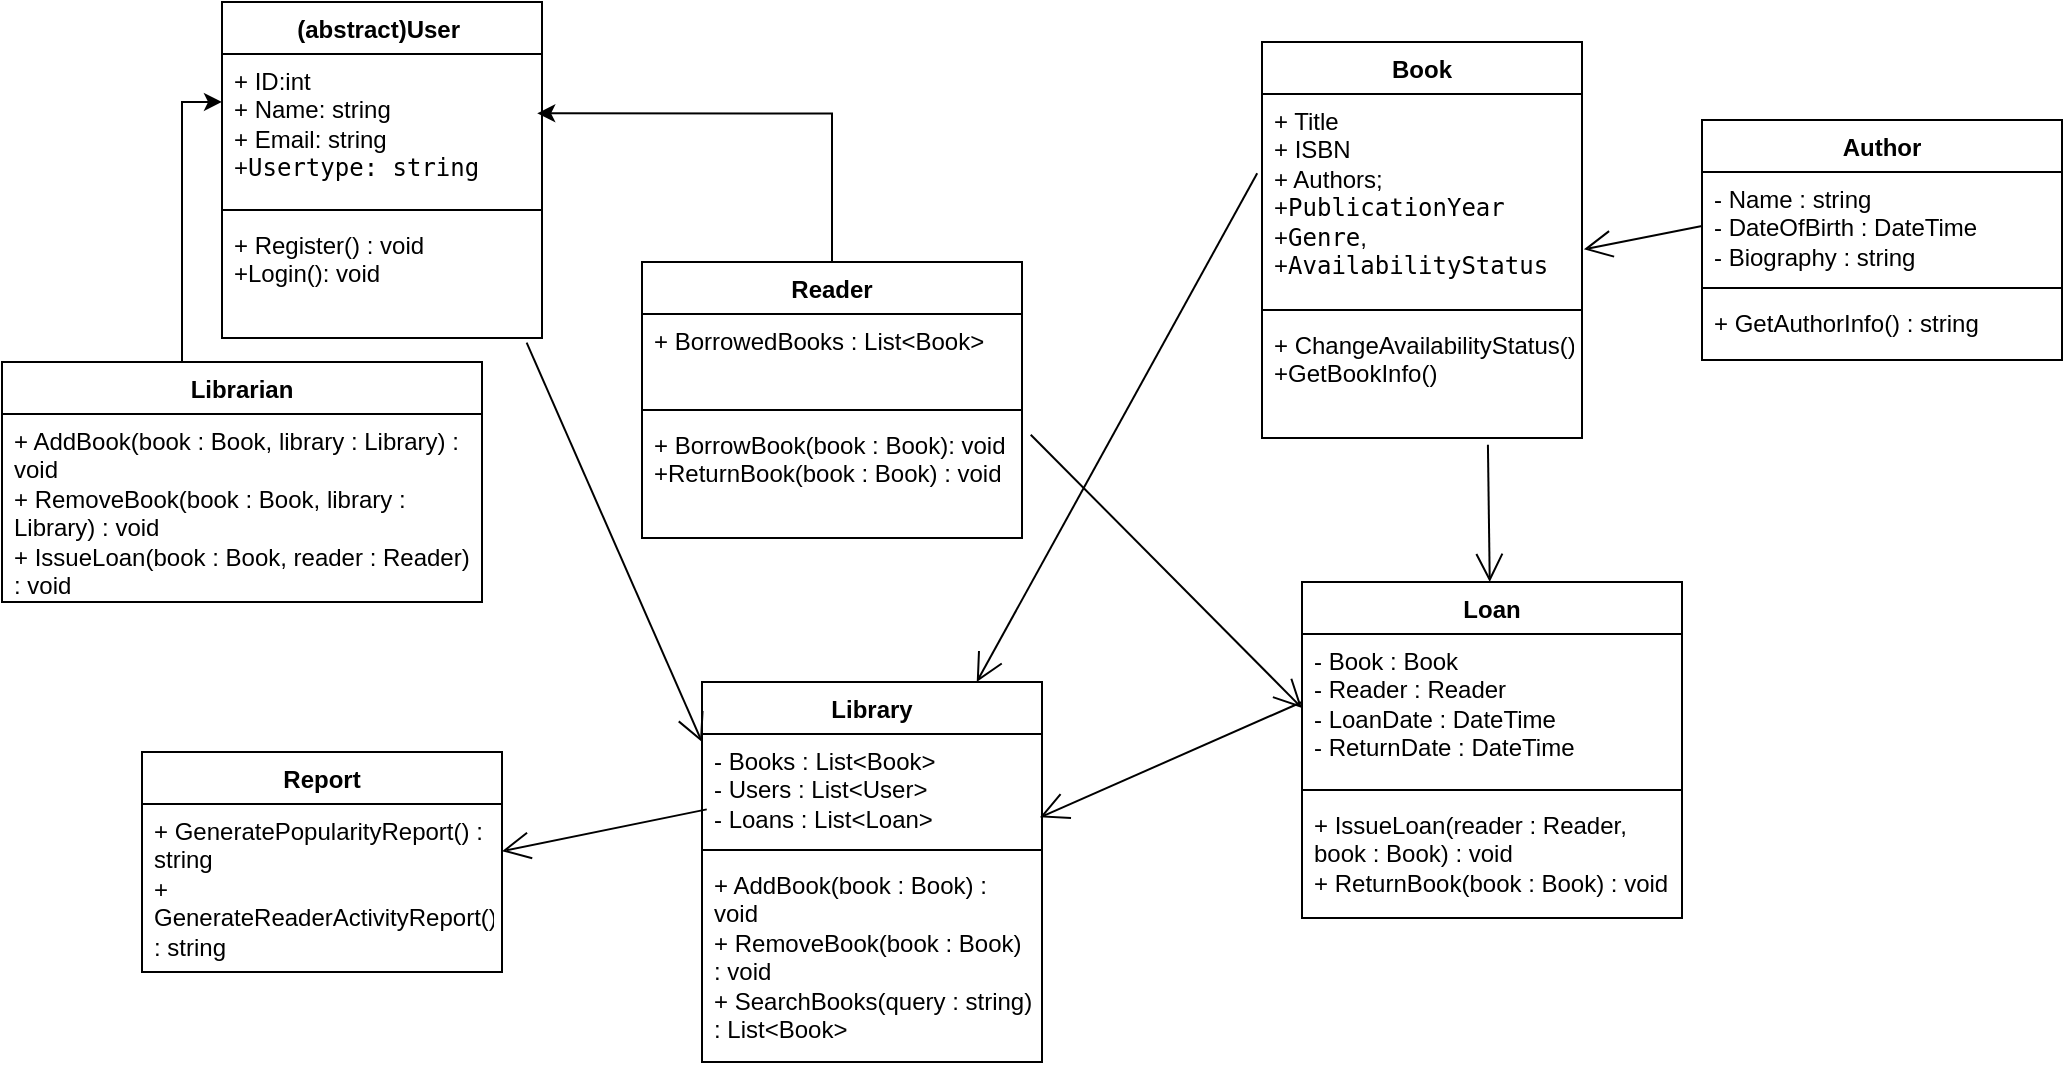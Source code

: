 <mxfile version="24.8.2">
  <diagram name="Страница — 1" id="5WP8TY9gvWlpmXY1rwEH">
    <mxGraphModel dx="1518" dy="655" grid="1" gridSize="10" guides="1" tooltips="1" connect="1" arrows="1" fold="1" page="1" pageScale="1" pageWidth="827" pageHeight="1169" math="0" shadow="0">
      <root>
        <mxCell id="0" />
        <mxCell id="1" parent="0" />
        <mxCell id="2ZhWHVpiqCblLUEwPaDW-1" value="Book" style="swimlane;fontStyle=1;align=center;verticalAlign=top;childLayout=stackLayout;horizontal=1;startSize=26;horizontalStack=0;resizeParent=1;resizeParentMax=0;resizeLast=0;collapsible=1;marginBottom=0;whiteSpace=wrap;html=1;" vertex="1" parent="1">
          <mxGeometry x="650" y="90" width="160" height="198" as="geometry" />
        </mxCell>
        <mxCell id="2ZhWHVpiqCblLUEwPaDW-2" value="+ Title&lt;div&gt;+&amp;nbsp;&lt;span style=&quot;background-color: initial;&quot;&gt;ISBN&lt;/span&gt;&lt;/div&gt;&lt;div&gt;+ Authors;&lt;/div&gt;&lt;div&gt;+&lt;code style=&quot;background-color: initial;&quot;&gt;PublicationYear&lt;/code&gt;&lt;/div&gt;&lt;div&gt;&lt;code style=&quot;background-color: initial;&quot;&gt;&lt;font face=&quot;Helvetica&quot;&gt;+&lt;/font&gt;Genre&lt;/code&gt;&lt;span style=&quot;background-color: initial;&quot;&gt;, +&lt;/span&gt;&lt;code style=&quot;background-color: initial;&quot;&gt;AvailabilityStatus&lt;/code&gt;&lt;/div&gt;" style="text;strokeColor=none;fillColor=none;align=left;verticalAlign=top;spacingLeft=4;spacingRight=4;overflow=hidden;rotatable=0;points=[[0,0.5],[1,0.5]];portConstraint=eastwest;whiteSpace=wrap;html=1;" vertex="1" parent="2ZhWHVpiqCblLUEwPaDW-1">
          <mxGeometry y="26" width="160" height="104" as="geometry" />
        </mxCell>
        <mxCell id="2ZhWHVpiqCblLUEwPaDW-3" value="" style="line;strokeWidth=1;fillColor=none;align=left;verticalAlign=middle;spacingTop=-1;spacingLeft=3;spacingRight=3;rotatable=0;labelPosition=right;points=[];portConstraint=eastwest;strokeColor=inherit;" vertex="1" parent="2ZhWHVpiqCblLUEwPaDW-1">
          <mxGeometry y="130" width="160" height="8" as="geometry" />
        </mxCell>
        <mxCell id="2ZhWHVpiqCblLUEwPaDW-4" value="+&amp;nbsp;ChangeAvailabilityStatus()&lt;div&gt;+GetBookInfo()&lt;/div&gt;" style="text;strokeColor=none;fillColor=none;align=left;verticalAlign=top;spacingLeft=4;spacingRight=4;overflow=hidden;rotatable=0;points=[[0,0.5],[1,0.5]];portConstraint=eastwest;whiteSpace=wrap;html=1;" vertex="1" parent="2ZhWHVpiqCblLUEwPaDW-1">
          <mxGeometry y="138" width="160" height="60" as="geometry" />
        </mxCell>
        <mxCell id="2ZhWHVpiqCblLUEwPaDW-8" value="(abstract)User&amp;nbsp;" style="swimlane;fontStyle=1;align=center;verticalAlign=top;childLayout=stackLayout;horizontal=1;startSize=26;horizontalStack=0;resizeParent=1;resizeParentMax=0;resizeLast=0;collapsible=1;marginBottom=0;whiteSpace=wrap;html=1;" vertex="1" parent="1">
          <mxGeometry x="130" y="70" width="160" height="168" as="geometry" />
        </mxCell>
        <mxCell id="2ZhWHVpiqCblLUEwPaDW-9" value="+ ID:int&lt;div&gt;+ Name: string&lt;/div&gt;&lt;div&gt;+ Email: string&lt;/div&gt;&lt;div&gt;+&lt;font face=&quot;monospace&quot;&gt;Usertype: string&lt;/font&gt;&lt;/div&gt;&lt;div&gt;&lt;br&gt;&lt;/div&gt;" style="text;strokeColor=none;fillColor=none;align=left;verticalAlign=top;spacingLeft=4;spacingRight=4;overflow=hidden;rotatable=0;points=[[0,0.5],[1,0.5]];portConstraint=eastwest;whiteSpace=wrap;html=1;" vertex="1" parent="2ZhWHVpiqCblLUEwPaDW-8">
          <mxGeometry y="26" width="160" height="74" as="geometry" />
        </mxCell>
        <mxCell id="2ZhWHVpiqCblLUEwPaDW-10" value="" style="line;strokeWidth=1;fillColor=none;align=left;verticalAlign=middle;spacingTop=-1;spacingLeft=3;spacingRight=3;rotatable=0;labelPosition=right;points=[];portConstraint=eastwest;strokeColor=inherit;" vertex="1" parent="2ZhWHVpiqCblLUEwPaDW-8">
          <mxGeometry y="100" width="160" height="8" as="geometry" />
        </mxCell>
        <mxCell id="2ZhWHVpiqCblLUEwPaDW-11" value="+ Register() : void&lt;div&gt;+Login(): void&lt;/div&gt;" style="text;strokeColor=none;fillColor=none;align=left;verticalAlign=top;spacingLeft=4;spacingRight=4;overflow=hidden;rotatable=0;points=[[0,0.5],[1,0.5]];portConstraint=eastwest;whiteSpace=wrap;html=1;" vertex="1" parent="2ZhWHVpiqCblLUEwPaDW-8">
          <mxGeometry y="108" width="160" height="60" as="geometry" />
        </mxCell>
        <mxCell id="2ZhWHVpiqCblLUEwPaDW-12" value="Reader" style="swimlane;fontStyle=1;align=center;verticalAlign=top;childLayout=stackLayout;horizontal=1;startSize=26;horizontalStack=0;resizeParent=1;resizeParentMax=0;resizeLast=0;collapsible=1;marginBottom=0;whiteSpace=wrap;html=1;" vertex="1" parent="1">
          <mxGeometry x="340" y="200" width="190" height="138" as="geometry" />
        </mxCell>
        <mxCell id="2ZhWHVpiqCblLUEwPaDW-13" value="+ BorrowedBooks : List&amp;lt;Book&amp;gt;" style="text;strokeColor=none;fillColor=none;align=left;verticalAlign=top;spacingLeft=4;spacingRight=4;overflow=hidden;rotatable=0;points=[[0,0.5],[1,0.5]];portConstraint=eastwest;whiteSpace=wrap;html=1;" vertex="1" parent="2ZhWHVpiqCblLUEwPaDW-12">
          <mxGeometry y="26" width="190" height="44" as="geometry" />
        </mxCell>
        <mxCell id="2ZhWHVpiqCblLUEwPaDW-14" value="" style="line;strokeWidth=1;fillColor=none;align=left;verticalAlign=middle;spacingTop=-1;spacingLeft=3;spacingRight=3;rotatable=0;labelPosition=right;points=[];portConstraint=eastwest;strokeColor=inherit;" vertex="1" parent="2ZhWHVpiqCblLUEwPaDW-12">
          <mxGeometry y="70" width="190" height="8" as="geometry" />
        </mxCell>
        <mxCell id="2ZhWHVpiqCblLUEwPaDW-15" value="+ BorrowBook(book : Book): void&lt;div&gt;+ReturnBook(book : Book) : void&lt;/div&gt;" style="text;strokeColor=none;fillColor=none;align=left;verticalAlign=top;spacingLeft=4;spacingRight=4;overflow=hidden;rotatable=0;points=[[0,0.5],[1,0.5]];portConstraint=eastwest;whiteSpace=wrap;html=1;" vertex="1" parent="2ZhWHVpiqCblLUEwPaDW-12">
          <mxGeometry y="78" width="190" height="60" as="geometry" />
        </mxCell>
        <mxCell id="2ZhWHVpiqCblLUEwPaDW-16" value="Librarian" style="swimlane;fontStyle=1;align=center;verticalAlign=top;childLayout=stackLayout;horizontal=1;startSize=26;horizontalStack=0;resizeParent=1;resizeParentMax=0;resizeLast=0;collapsible=1;marginBottom=0;whiteSpace=wrap;html=1;" vertex="1" parent="1">
          <mxGeometry x="20" y="250" width="240" height="120" as="geometry" />
        </mxCell>
        <mxCell id="2ZhWHVpiqCblLUEwPaDW-19" value="+ &lt;span class=&quot;hljs-selector-tag&quot;&gt;AddBook&lt;/span&gt;(&lt;span class=&quot;hljs-attribute&quot;&gt;book &lt;/span&gt;: Book, &lt;span class=&quot;hljs-attribute&quot;&gt;library &lt;/span&gt;: Library) : &lt;span class=&quot;hljs-selector-tag&quot;&gt;void&lt;/span&gt;&lt;br/&gt;+ &lt;span class=&quot;hljs-selector-tag&quot;&gt;RemoveBook&lt;/span&gt;(&lt;span class=&quot;hljs-attribute&quot;&gt;book &lt;/span&gt;: Book, &lt;span class=&quot;hljs-attribute&quot;&gt;library &lt;/span&gt;: Library) : &lt;span class=&quot;hljs-selector-tag&quot;&gt;void&lt;/span&gt;&lt;br/&gt;+ &lt;span class=&quot;hljs-selector-tag&quot;&gt;IssueLoan&lt;/span&gt;(&lt;span class=&quot;hljs-attribute&quot;&gt;book &lt;/span&gt;: Book, &lt;span class=&quot;hljs-attribute&quot;&gt;reader &lt;/span&gt;: Reader) : &lt;span class=&quot;hljs-selector-tag&quot;&gt;void&lt;/span&gt;" style="text;strokeColor=none;fillColor=none;align=left;verticalAlign=top;spacingLeft=4;spacingRight=4;overflow=hidden;rotatable=0;points=[[0,0.5],[1,0.5]];portConstraint=eastwest;whiteSpace=wrap;html=1;" vertex="1" parent="2ZhWHVpiqCblLUEwPaDW-16">
          <mxGeometry y="26" width="240" height="94" as="geometry" />
        </mxCell>
        <mxCell id="2ZhWHVpiqCblLUEwPaDW-23" style="edgeStyle=orthogonalEdgeStyle;rounded=0;orthogonalLoop=1;jettySize=auto;html=1;entryX=0;entryY=0.324;entryDx=0;entryDy=0;entryPerimeter=0;exitX=0.5;exitY=0;exitDx=0;exitDy=0;" edge="1" parent="1" source="2ZhWHVpiqCblLUEwPaDW-16" target="2ZhWHVpiqCblLUEwPaDW-9">
          <mxGeometry relative="1" as="geometry">
            <mxPoint x="480" y="523" as="sourcePoint" />
            <Array as="points">
              <mxPoint x="110" y="250" />
              <mxPoint x="110" y="120" />
            </Array>
          </mxGeometry>
        </mxCell>
        <mxCell id="2ZhWHVpiqCblLUEwPaDW-25" style="edgeStyle=orthogonalEdgeStyle;rounded=0;orthogonalLoop=1;jettySize=auto;html=1;exitX=0.5;exitY=0;exitDx=0;exitDy=0;entryX=0.985;entryY=0.401;entryDx=0;entryDy=0;entryPerimeter=0;" edge="1" parent="1" source="2ZhWHVpiqCblLUEwPaDW-12" target="2ZhWHVpiqCblLUEwPaDW-9">
          <mxGeometry relative="1" as="geometry" />
        </mxCell>
        <mxCell id="2ZhWHVpiqCblLUEwPaDW-26" value="Loan" style="swimlane;fontStyle=1;align=center;verticalAlign=top;childLayout=stackLayout;horizontal=1;startSize=26;horizontalStack=0;resizeParent=1;resizeParentMax=0;resizeLast=0;collapsible=1;marginBottom=0;whiteSpace=wrap;html=1;" vertex="1" parent="1">
          <mxGeometry x="670" y="360" width="190" height="168" as="geometry" />
        </mxCell>
        <mxCell id="2ZhWHVpiqCblLUEwPaDW-27" value="&lt;span class=&quot;hljs-bullet&quot;&gt;-&lt;/span&gt; Book : Book&amp;nbsp;&lt;div&gt;&lt;span class=&quot;hljs-bullet&quot;&gt;-&lt;/span&gt; Reader : Reader&amp;nbsp;&lt;/div&gt;&lt;div&gt;&lt;span class=&quot;hljs-bullet&quot;&gt;-&lt;/span&gt; LoanDate : DateTime&amp;nbsp;&lt;/div&gt;&lt;div&gt;&lt;span class=&quot;hljs-section&quot;&gt;- ReturnDate : DateTime&lt;/span&gt;&lt;/div&gt;" style="text;strokeColor=none;fillColor=none;align=left;verticalAlign=top;spacingLeft=4;spacingRight=4;overflow=hidden;rotatable=0;points=[[0,0.5],[1,0.5]];portConstraint=eastwest;whiteSpace=wrap;html=1;" vertex="1" parent="2ZhWHVpiqCblLUEwPaDW-26">
          <mxGeometry y="26" width="190" height="74" as="geometry" />
        </mxCell>
        <mxCell id="2ZhWHVpiqCblLUEwPaDW-28" value="" style="line;strokeWidth=1;fillColor=none;align=left;verticalAlign=middle;spacingTop=-1;spacingLeft=3;spacingRight=3;rotatable=0;labelPosition=right;points=[];portConstraint=eastwest;strokeColor=inherit;" vertex="1" parent="2ZhWHVpiqCblLUEwPaDW-26">
          <mxGeometry y="100" width="190" height="8" as="geometry" />
        </mxCell>
        <mxCell id="2ZhWHVpiqCblLUEwPaDW-29" value="&lt;span class=&quot;hljs-bullet&quot;&gt;+&lt;/span&gt; IssueLoan(reader : Reader, book : Book) : void&lt;br/&gt;&lt;span class=&quot;hljs-bullet&quot;&gt;+&lt;/span&gt; ReturnBook(book : Book) : void" style="text;strokeColor=none;fillColor=none;align=left;verticalAlign=top;spacingLeft=4;spacingRight=4;overflow=hidden;rotatable=0;points=[[0,0.5],[1,0.5]];portConstraint=eastwest;whiteSpace=wrap;html=1;" vertex="1" parent="2ZhWHVpiqCblLUEwPaDW-26">
          <mxGeometry y="108" width="190" height="60" as="geometry" />
        </mxCell>
        <mxCell id="2ZhWHVpiqCblLUEwPaDW-31" value="" style="endArrow=open;endFill=1;endSize=12;html=1;rounded=0;entryX=0;entryY=0.5;entryDx=0;entryDy=0;exitX=1.023;exitY=0.139;exitDx=0;exitDy=0;exitPerimeter=0;" edge="1" parent="1" source="2ZhWHVpiqCblLUEwPaDW-15" target="2ZhWHVpiqCblLUEwPaDW-27">
          <mxGeometry width="160" relative="1" as="geometry">
            <mxPoint x="690" y="500" as="sourcePoint" />
            <mxPoint x="850" y="500" as="targetPoint" />
            <Array as="points" />
          </mxGeometry>
        </mxCell>
        <mxCell id="2ZhWHVpiqCblLUEwPaDW-32" value="" style="endArrow=open;endFill=1;endSize=12;html=1;rounded=0;exitX=0.706;exitY=1.056;exitDx=0;exitDy=0;exitPerimeter=0;" edge="1" parent="1" source="2ZhWHVpiqCblLUEwPaDW-4" target="2ZhWHVpiqCblLUEwPaDW-26">
          <mxGeometry width="160" relative="1" as="geometry">
            <mxPoint x="660" y="316" as="sourcePoint" />
            <mxPoint x="750" y="379" as="targetPoint" />
          </mxGeometry>
        </mxCell>
        <mxCell id="2ZhWHVpiqCblLUEwPaDW-33" value="Library" style="swimlane;fontStyle=1;align=center;verticalAlign=top;childLayout=stackLayout;horizontal=1;startSize=26;horizontalStack=0;resizeParent=1;resizeParentMax=0;resizeLast=0;collapsible=1;marginBottom=0;whiteSpace=wrap;html=1;" vertex="1" parent="1">
          <mxGeometry x="370" y="410" width="170" height="190" as="geometry" />
        </mxCell>
        <mxCell id="2ZhWHVpiqCblLUEwPaDW-34" value="&lt;span class=&quot;hljs-bullet&quot;&gt;-&lt;/span&gt; Books : List&lt;span class=&quot;xml&quot;&gt;&amp;lt;&lt;span class=&quot;hljs-name&quot;&gt;Book&lt;/span&gt;&amp;gt;&lt;/span&gt;&amp;nbsp;&lt;div&gt;&lt;span class=&quot;hljs-bullet&quot;&gt;-&lt;/span&gt; Users : List&lt;span class=&quot;xml&quot;&gt;&amp;lt;&lt;span class=&quot;hljs-name&quot;&gt;User&lt;/span&gt;&amp;gt;&lt;/span&gt;&lt;/div&gt;&lt;div&gt;&lt;span class=&quot;hljs-section&quot;&gt;- Loans : List&lt;span class=&quot;xml&quot;&gt;&lt;span class=&quot;hljs-tag&quot;&gt;&amp;lt;&lt;span class=&quot;hljs-name&quot;&gt;Loan&lt;/span&gt;&amp;gt;&lt;/span&gt;&lt;/span&gt;&lt;/span&gt;&lt;/div&gt;" style="text;strokeColor=none;fillColor=none;align=left;verticalAlign=top;spacingLeft=4;spacingRight=4;overflow=hidden;rotatable=0;points=[[0,0.5],[1,0.5]];portConstraint=eastwest;whiteSpace=wrap;html=1;" vertex="1" parent="2ZhWHVpiqCblLUEwPaDW-33">
          <mxGeometry y="26" width="170" height="54" as="geometry" />
        </mxCell>
        <mxCell id="2ZhWHVpiqCblLUEwPaDW-35" value="" style="line;strokeWidth=1;fillColor=none;align=left;verticalAlign=middle;spacingTop=-1;spacingLeft=3;spacingRight=3;rotatable=0;labelPosition=right;points=[];portConstraint=eastwest;strokeColor=inherit;" vertex="1" parent="2ZhWHVpiqCblLUEwPaDW-33">
          <mxGeometry y="80" width="170" height="8" as="geometry" />
        </mxCell>
        <mxCell id="2ZhWHVpiqCblLUEwPaDW-36" value="&lt;span class=&quot;hljs-bullet&quot;&gt;+&lt;/span&gt; AddBook(book : Book) : void&lt;br/&gt;&lt;span class=&quot;hljs-bullet&quot;&gt;+&lt;/span&gt; RemoveBook(book : Book) : void&lt;br/&gt;&lt;span class=&quot;hljs-bullet&quot;&gt;+&lt;/span&gt; SearchBooks(query : string) : List&lt;span class=&quot;xml&quot;&gt;&amp;lt;&lt;span class=&quot;hljs-name&quot;&gt;Book&lt;/span&gt;&amp;gt;&lt;/span&gt;" style="text;strokeColor=none;fillColor=none;align=left;verticalAlign=top;spacingLeft=4;spacingRight=4;overflow=hidden;rotatable=0;points=[[0,0.5],[1,0.5]];portConstraint=eastwest;whiteSpace=wrap;html=1;" vertex="1" parent="2ZhWHVpiqCblLUEwPaDW-33">
          <mxGeometry y="88" width="170" height="102" as="geometry" />
        </mxCell>
        <mxCell id="2ZhWHVpiqCblLUEwPaDW-38" value="" style="endArrow=open;endFill=1;endSize=12;html=1;rounded=0;exitX=-0.015;exitY=0.381;exitDx=0;exitDy=0;exitPerimeter=0;" edge="1" parent="1" source="2ZhWHVpiqCblLUEwPaDW-2" target="2ZhWHVpiqCblLUEwPaDW-33">
          <mxGeometry width="160" relative="1" as="geometry">
            <mxPoint x="560" y="201" as="sourcePoint" />
            <mxPoint x="510" y="400" as="targetPoint" />
            <Array as="points" />
          </mxGeometry>
        </mxCell>
        <mxCell id="2ZhWHVpiqCblLUEwPaDW-39" value="" style="endArrow=open;endFill=1;endSize=12;html=1;rounded=0;exitX=0.952;exitY=1.039;exitDx=0;exitDy=0;exitPerimeter=0;entryX=0;entryY=0.074;entryDx=0;entryDy=0;entryPerimeter=0;" edge="1" parent="1" source="2ZhWHVpiqCblLUEwPaDW-11" target="2ZhWHVpiqCblLUEwPaDW-34">
          <mxGeometry width="160" relative="1" as="geometry">
            <mxPoint x="327" y="274" as="sourcePoint" />
            <mxPoint x="190" y="528" as="targetPoint" />
            <Array as="points" />
          </mxGeometry>
        </mxCell>
        <mxCell id="2ZhWHVpiqCblLUEwPaDW-40" value="" style="endArrow=open;endFill=1;endSize=12;html=1;rounded=0;entryX=0.994;entryY=0.772;entryDx=0;entryDy=0;entryPerimeter=0;" edge="1" parent="1" target="2ZhWHVpiqCblLUEwPaDW-34">
          <mxGeometry width="160" relative="1" as="geometry">
            <mxPoint x="670" y="420" as="sourcePoint" />
            <mxPoint x="686" y="597" as="targetPoint" />
            <Array as="points" />
          </mxGeometry>
        </mxCell>
        <mxCell id="2ZhWHVpiqCblLUEwPaDW-41" value="Author" style="swimlane;fontStyle=1;align=center;verticalAlign=top;childLayout=stackLayout;horizontal=1;startSize=26;horizontalStack=0;resizeParent=1;resizeParentMax=0;resizeLast=0;collapsible=1;marginBottom=0;whiteSpace=wrap;html=1;" vertex="1" parent="1">
          <mxGeometry x="870" y="129" width="180" height="120" as="geometry" />
        </mxCell>
        <mxCell id="2ZhWHVpiqCblLUEwPaDW-42" value="&lt;span class=&quot;hljs-bullet&quot;&gt;-&lt;/span&gt; Name : string&amp;nbsp;&lt;div&gt;&lt;span class=&quot;hljs-bullet&quot;&gt;-&lt;/span&gt; DateOfBirth : DateTime&lt;/div&gt;&lt;div&gt;&lt;span class=&quot;hljs-section&quot;&gt;- Biography : string&lt;/span&gt;&lt;/div&gt;" style="text;strokeColor=none;fillColor=none;align=left;verticalAlign=top;spacingLeft=4;spacingRight=4;overflow=hidden;rotatable=0;points=[[0,0.5],[1,0.5]];portConstraint=eastwest;whiteSpace=wrap;html=1;" vertex="1" parent="2ZhWHVpiqCblLUEwPaDW-41">
          <mxGeometry y="26" width="180" height="54" as="geometry" />
        </mxCell>
        <mxCell id="2ZhWHVpiqCblLUEwPaDW-43" value="" style="line;strokeWidth=1;fillColor=none;align=left;verticalAlign=middle;spacingTop=-1;spacingLeft=3;spacingRight=3;rotatable=0;labelPosition=right;points=[];portConstraint=eastwest;strokeColor=inherit;" vertex="1" parent="2ZhWHVpiqCblLUEwPaDW-41">
          <mxGeometry y="80" width="180" height="8" as="geometry" />
        </mxCell>
        <mxCell id="2ZhWHVpiqCblLUEwPaDW-44" value="&lt;span class=&quot;hljs-bullet&quot;&gt;+&lt;/span&gt; GetAuthorInfo() : string" style="text;strokeColor=none;fillColor=none;align=left;verticalAlign=top;spacingLeft=4;spacingRight=4;overflow=hidden;rotatable=0;points=[[0,0.5],[1,0.5]];portConstraint=eastwest;whiteSpace=wrap;html=1;" vertex="1" parent="2ZhWHVpiqCblLUEwPaDW-41">
          <mxGeometry y="88" width="180" height="32" as="geometry" />
        </mxCell>
        <mxCell id="2ZhWHVpiqCblLUEwPaDW-45" value="" style="endArrow=open;endFill=1;endSize=12;html=1;rounded=0;exitX=0;exitY=0.5;exitDx=0;exitDy=0;entryX=1.006;entryY=0.747;entryDx=0;entryDy=0;entryPerimeter=0;" edge="1" parent="1" source="2ZhWHVpiqCblLUEwPaDW-42" target="2ZhWHVpiqCblLUEwPaDW-2">
          <mxGeometry width="160" relative="1" as="geometry">
            <mxPoint x="859" y="169" as="sourcePoint" />
            <mxPoint x="860" y="238" as="targetPoint" />
          </mxGeometry>
        </mxCell>
        <mxCell id="2ZhWHVpiqCblLUEwPaDW-46" value="Report" style="swimlane;fontStyle=1;align=center;verticalAlign=top;childLayout=stackLayout;horizontal=1;startSize=26;horizontalStack=0;resizeParent=1;resizeParentMax=0;resizeLast=0;collapsible=1;marginBottom=0;whiteSpace=wrap;html=1;" vertex="1" parent="1">
          <mxGeometry x="90" y="445" width="180" height="110" as="geometry" />
        </mxCell>
        <mxCell id="2ZhWHVpiqCblLUEwPaDW-49" value="&lt;span class=&quot;hljs-bullet&quot;&gt;+&lt;/span&gt; GeneratePopularityReport() : string&lt;br/&gt;&lt;span class=&quot;hljs-bullet&quot;&gt;+&lt;/span&gt; GenerateReaderActivityReport() : string" style="text;strokeColor=none;fillColor=none;align=left;verticalAlign=top;spacingLeft=4;spacingRight=4;overflow=hidden;rotatable=0;points=[[0,0.5],[1,0.5]];portConstraint=eastwest;whiteSpace=wrap;html=1;" vertex="1" parent="2ZhWHVpiqCblLUEwPaDW-46">
          <mxGeometry y="26" width="180" height="84" as="geometry" />
        </mxCell>
        <mxCell id="2ZhWHVpiqCblLUEwPaDW-51" value="" style="endArrow=open;endFill=1;endSize=12;html=1;rounded=0;exitX=0.014;exitY=0.698;exitDx=0;exitDy=0;exitPerimeter=0;" edge="1" parent="1" source="2ZhWHVpiqCblLUEwPaDW-34" target="2ZhWHVpiqCblLUEwPaDW-49">
          <mxGeometry width="160" relative="1" as="geometry">
            <mxPoint x="360" y="470" as="sourcePoint" />
            <mxPoint x="348" y="605" as="targetPoint" />
            <Array as="points" />
          </mxGeometry>
        </mxCell>
      </root>
    </mxGraphModel>
  </diagram>
</mxfile>
